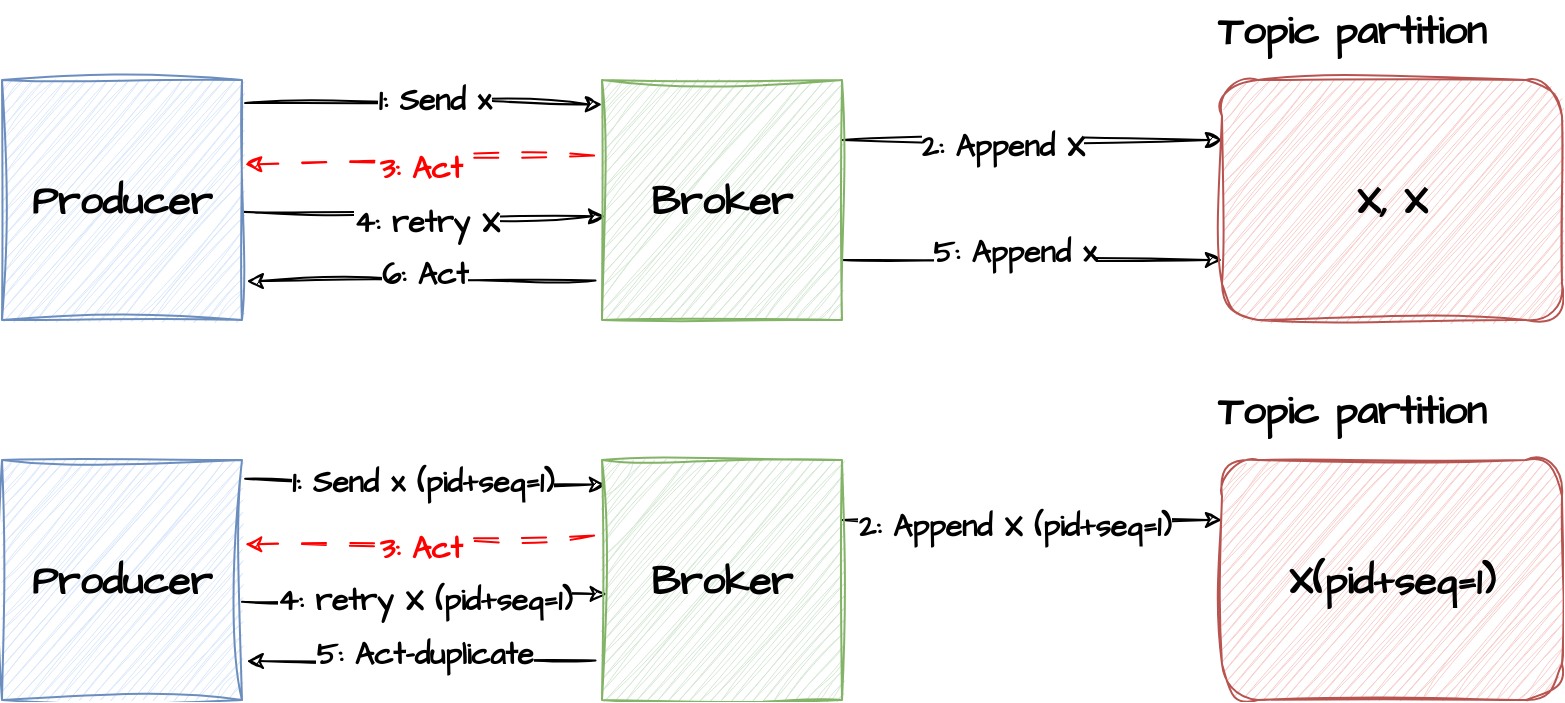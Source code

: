 <mxfile version="22.0.0" type="device">
  <diagram name="Page-1" id="lWhK9LNJoZn0Uw303GLE">
    <mxGraphModel dx="1036" dy="606" grid="1" gridSize="10" guides="1" tooltips="1" connect="1" arrows="1" fold="1" page="1" pageScale="1" pageWidth="827" pageHeight="1169" math="0" shadow="0">
      <root>
        <mxCell id="0" />
        <mxCell id="1" parent="0" />
        <mxCell id="VCPEEaeqg714xcaQooVa-9" style="edgeStyle=orthogonalEdgeStyle;rounded=0;sketch=1;hachureGap=4;jiggle=2;curveFitting=1;orthogonalLoop=1;jettySize=auto;html=1;exitX=1.013;exitY=0.096;exitDx=0;exitDy=0;entryX=0;entryY=0.102;entryDx=0;entryDy=0;fontFamily=Architects Daughter;fontSource=https%3A%2F%2Ffonts.googleapis.com%2Fcss%3Ffamily%3DArchitects%2BDaughter;fontSize=16;exitPerimeter=0;entryPerimeter=0;" edge="1" parent="1" source="VCPEEaeqg714xcaQooVa-1" target="VCPEEaeqg714xcaQooVa-2">
          <mxGeometry relative="1" as="geometry" />
        </mxCell>
        <mxCell id="VCPEEaeqg714xcaQooVa-26" value="1: Send x" style="edgeLabel;html=1;align=center;verticalAlign=middle;resizable=0;points=[];fontSize=15;fontFamily=Architects Daughter;fontStyle=1" vertex="1" connectable="0" parent="VCPEEaeqg714xcaQooVa-9">
          <mxGeometry x="0.057" y="2" relative="1" as="geometry">
            <mxPoint as="offset" />
          </mxGeometry>
        </mxCell>
        <mxCell id="VCPEEaeqg714xcaQooVa-19" style="edgeStyle=orthogonalEdgeStyle;rounded=0;sketch=1;hachureGap=4;jiggle=2;curveFitting=1;orthogonalLoop=1;jettySize=auto;html=1;exitX=1;exitY=0.591;exitDx=0;exitDy=0;fontFamily=Architects Daughter;fontSource=https%3A%2F%2Ffonts.googleapis.com%2Fcss%3Ffamily%3DArchitects%2BDaughter;fontSize=16;exitPerimeter=0;entryX=0.013;entryY=0.568;entryDx=0;entryDy=0;entryPerimeter=0;" edge="1" parent="1" target="VCPEEaeqg714xcaQooVa-2">
          <mxGeometry relative="1" as="geometry">
            <mxPoint x="160" y="135.92" as="sourcePoint" />
            <mxPoint x="340" y="125" as="targetPoint" />
          </mxGeometry>
        </mxCell>
        <mxCell id="VCPEEaeqg714xcaQooVa-20" value="&lt;b style=&quot;font-size: 15px;&quot;&gt;4: retry X&lt;/b&gt;" style="edgeLabel;html=1;align=center;verticalAlign=middle;resizable=0;points=[];fontSize=15;fontFamily=Architects Daughter;" vertex="1" connectable="0" parent="VCPEEaeqg714xcaQooVa-19">
          <mxGeometry x="0.02" y="-3" relative="1" as="geometry">
            <mxPoint as="offset" />
          </mxGeometry>
        </mxCell>
        <mxCell id="VCPEEaeqg714xcaQooVa-1" value="&lt;b&gt;Producer&lt;/b&gt;" style="rounded=0;whiteSpace=wrap;html=1;sketch=1;hachureGap=4;jiggle=2;curveFitting=1;fontFamily=Architects Daughter;fontSource=https%3A%2F%2Ffonts.googleapis.com%2Fcss%3Ffamily%3DArchitects%2BDaughter;fontSize=20;fillColor=#dae8fc;strokeColor=#6c8ebf;" vertex="1" parent="1">
          <mxGeometry x="40" y="70" width="120" height="120" as="geometry" />
        </mxCell>
        <mxCell id="VCPEEaeqg714xcaQooVa-6" style="edgeStyle=orthogonalEdgeStyle;rounded=0;sketch=1;hachureGap=4;jiggle=2;curveFitting=1;orthogonalLoop=1;jettySize=auto;html=1;exitX=1;exitY=0.25;exitDx=0;exitDy=0;entryX=0;entryY=0.25;entryDx=0;entryDy=0;fontFamily=Architects Daughter;fontSource=https%3A%2F%2Ffonts.googleapis.com%2Fcss%3Ffamily%3DArchitects%2BDaughter;fontSize=16;" edge="1" parent="1" source="VCPEEaeqg714xcaQooVa-2" target="VCPEEaeqg714xcaQooVa-3">
          <mxGeometry relative="1" as="geometry" />
        </mxCell>
        <mxCell id="VCPEEaeqg714xcaQooVa-11" value="2: Append X" style="edgeLabel;html=1;align=center;verticalAlign=middle;resizable=0;points=[];fontSize=15;fontFamily=Architects Daughter;fontStyle=1" vertex="1" connectable="0" parent="VCPEEaeqg714xcaQooVa-6">
          <mxGeometry x="-0.268" y="-3" relative="1" as="geometry">
            <mxPoint x="10" as="offset" />
          </mxGeometry>
        </mxCell>
        <mxCell id="VCPEEaeqg714xcaQooVa-17" style="edgeStyle=orthogonalEdgeStyle;rounded=0;sketch=1;hachureGap=4;jiggle=2;curveFitting=1;orthogonalLoop=1;jettySize=auto;html=1;exitX=-0.033;exitY=0.315;exitDx=0;exitDy=0;fontFamily=Architects Daughter;fontSource=https%3A%2F%2Ffonts.googleapis.com%2Fcss%3Ffamily%3DArchitects%2BDaughter;fontSize=16;dashed=1;dashPattern=12 12;strokeColor=#FF0000;entryX=1.013;entryY=0.351;entryDx=0;entryDy=0;entryPerimeter=0;exitPerimeter=0;" edge="1" parent="1" source="VCPEEaeqg714xcaQooVa-2" target="VCPEEaeqg714xcaQooVa-1">
          <mxGeometry relative="1" as="geometry">
            <mxPoint x="180" y="125" as="targetPoint" />
          </mxGeometry>
        </mxCell>
        <mxCell id="VCPEEaeqg714xcaQooVa-18" value="3: Act" style="edgeLabel;html=1;align=center;verticalAlign=middle;resizable=0;points=[];fontSize=15;fontFamily=Architects Daughter;fontStyle=1;fontColor=#FF0000;" vertex="1" connectable="0" parent="VCPEEaeqg714xcaQooVa-17">
          <mxGeometry x="0.117" y="2" relative="1" as="geometry">
            <mxPoint x="8" as="offset" />
          </mxGeometry>
        </mxCell>
        <mxCell id="VCPEEaeqg714xcaQooVa-21" style="edgeStyle=orthogonalEdgeStyle;rounded=0;sketch=1;hachureGap=4;jiggle=2;curveFitting=1;orthogonalLoop=1;jettySize=auto;html=1;exitX=1;exitY=0.75;exitDx=0;exitDy=0;entryX=0;entryY=0.75;entryDx=0;entryDy=0;fontFamily=Architects Daughter;fontSource=https%3A%2F%2Ffonts.googleapis.com%2Fcss%3Ffamily%3DArchitects%2BDaughter;fontSize=16;" edge="1" parent="1" source="VCPEEaeqg714xcaQooVa-2" target="VCPEEaeqg714xcaQooVa-3">
          <mxGeometry relative="1" as="geometry" />
        </mxCell>
        <mxCell id="VCPEEaeqg714xcaQooVa-22" value="&lt;b style=&quot;font-size: 15px;&quot;&gt;5: Append x&lt;/b&gt;" style="edgeLabel;html=1;align=center;verticalAlign=middle;resizable=0;points=[];fontSize=15;fontFamily=Architects Daughter;" vertex="1" connectable="0" parent="VCPEEaeqg714xcaQooVa-21">
          <mxGeometry x="-0.099" y="4" relative="1" as="geometry">
            <mxPoint as="offset" />
          </mxGeometry>
        </mxCell>
        <mxCell id="VCPEEaeqg714xcaQooVa-2" value="&lt;span&gt;Broker&lt;/span&gt;" style="rounded=0;whiteSpace=wrap;html=1;sketch=1;hachureGap=4;jiggle=2;curveFitting=1;fontFamily=Architects Daughter;fontSource=https%3A%2F%2Ffonts.googleapis.com%2Fcss%3Ffamily%3DArchitects%2BDaughter;fontSize=20;fontStyle=1;fillColor=#d5e8d4;strokeColor=#82b366;" vertex="1" parent="1">
          <mxGeometry x="340" y="70" width="120" height="120" as="geometry" />
        </mxCell>
        <mxCell id="VCPEEaeqg714xcaQooVa-3" value="X, X" style="rounded=1;whiteSpace=wrap;html=1;sketch=1;hachureGap=4;jiggle=2;curveFitting=1;fontFamily=Architects Daughter;fontSource=https%3A%2F%2Ffonts.googleapis.com%2Fcss%3Ffamily%3DArchitects%2BDaughter;fontSize=20;fontStyle=1;fillColor=#f8cecc;strokeColor=#b85450;" vertex="1" parent="1">
          <mxGeometry x="650" y="70" width="170" height="120" as="geometry" />
        </mxCell>
        <mxCell id="VCPEEaeqg714xcaQooVa-4" value="&lt;b&gt;Topic partition&lt;/b&gt;" style="text;html=1;strokeColor=none;fillColor=none;align=center;verticalAlign=middle;whiteSpace=wrap;rounded=0;fontSize=20;fontFamily=Architects Daughter;" vertex="1" parent="1">
          <mxGeometry x="630" y="30" width="170" height="30" as="geometry" />
        </mxCell>
        <mxCell id="VCPEEaeqg714xcaQooVa-24" style="edgeStyle=orthogonalEdgeStyle;rounded=0;sketch=1;hachureGap=4;jiggle=2;curveFitting=1;orthogonalLoop=1;jettySize=auto;html=1;exitX=-0.027;exitY=0.835;exitDx=0;exitDy=0;entryX=1.02;entryY=0.838;entryDx=0;entryDy=0;entryPerimeter=0;fontFamily=Architects Daughter;fontSource=https%3A%2F%2Ffonts.googleapis.com%2Fcss%3Ffamily%3DArchitects%2BDaughter;fontSize=16;exitPerimeter=0;" edge="1" parent="1" source="VCPEEaeqg714xcaQooVa-2" target="VCPEEaeqg714xcaQooVa-1">
          <mxGeometry relative="1" as="geometry" />
        </mxCell>
        <mxCell id="VCPEEaeqg714xcaQooVa-25" value="&lt;b style=&quot;font-size: 15px;&quot;&gt;6: Act&lt;/b&gt;" style="edgeLabel;html=1;align=center;verticalAlign=middle;resizable=0;points=[];fontSize=15;fontFamily=Architects Daughter;" vertex="1" connectable="0" parent="VCPEEaeqg714xcaQooVa-24">
          <mxGeometry x="-0.008" y="-2" relative="1" as="geometry">
            <mxPoint y="-1" as="offset" />
          </mxGeometry>
        </mxCell>
        <mxCell id="VCPEEaeqg714xcaQooVa-27" style="edgeStyle=orthogonalEdgeStyle;rounded=0;sketch=1;hachureGap=4;jiggle=2;curveFitting=1;orthogonalLoop=1;jettySize=auto;html=1;exitX=1.013;exitY=0.078;exitDx=0;exitDy=0;entryX=0;entryY=0.102;entryDx=0;entryDy=0;fontFamily=Architects Daughter;fontSource=https%3A%2F%2Ffonts.googleapis.com%2Fcss%3Ffamily%3DArchitects%2BDaughter;fontSize=16;exitPerimeter=0;entryPerimeter=0;" edge="1" parent="1" source="VCPEEaeqg714xcaQooVa-31">
          <mxGeometry relative="1" as="geometry">
            <mxPoint x="183.56" y="271.52" as="sourcePoint" />
            <mxPoint x="342" y="272.24" as="targetPoint" />
          </mxGeometry>
        </mxCell>
        <mxCell id="VCPEEaeqg714xcaQooVa-28" value="1: Send x (pid+seq=1)" style="edgeLabel;html=1;align=center;verticalAlign=middle;resizable=0;points=[];fontSize=15;fontFamily=Architects Daughter;fontStyle=1" vertex="1" connectable="0" parent="VCPEEaeqg714xcaQooVa-27">
          <mxGeometry x="0.057" y="2" relative="1" as="geometry">
            <mxPoint x="-5" as="offset" />
          </mxGeometry>
        </mxCell>
        <mxCell id="VCPEEaeqg714xcaQooVa-29" style="edgeStyle=orthogonalEdgeStyle;rounded=0;sketch=1;hachureGap=4;jiggle=2;curveFitting=1;orthogonalLoop=1;jettySize=auto;html=1;exitX=1;exitY=0.591;exitDx=0;exitDy=0;entryX=0.02;entryY=0.558;entryDx=0;entryDy=0;fontFamily=Architects Daughter;fontSource=https%3A%2F%2Ffonts.googleapis.com%2Fcss%3Ffamily%3DArchitects%2BDaughter;fontSize=16;exitPerimeter=0;entryPerimeter=0;" edge="1" parent="1" source="VCPEEaeqg714xcaQooVa-31" target="VCPEEaeqg714xcaQooVa-38">
          <mxGeometry relative="1" as="geometry" />
        </mxCell>
        <mxCell id="VCPEEaeqg714xcaQooVa-30" value="&lt;b style=&quot;font-size: 15px;&quot;&gt;4: retry X (pid+seq=1)&lt;/b&gt;" style="edgeLabel;html=1;align=center;verticalAlign=middle;resizable=0;points=[];fontSize=15;fontFamily=Architects Daughter;" vertex="1" connectable="0" parent="VCPEEaeqg714xcaQooVa-29">
          <mxGeometry x="0.02" y="-3" relative="1" as="geometry">
            <mxPoint as="offset" />
          </mxGeometry>
        </mxCell>
        <mxCell id="VCPEEaeqg714xcaQooVa-31" value="&lt;b&gt;Producer&lt;/b&gt;" style="rounded=0;whiteSpace=wrap;html=1;sketch=1;hachureGap=4;jiggle=2;curveFitting=1;fontFamily=Architects Daughter;fontSource=https%3A%2F%2Ffonts.googleapis.com%2Fcss%3Ffamily%3DArchitects%2BDaughter;fontSize=20;fillColor=#dae8fc;strokeColor=#6c8ebf;" vertex="1" parent="1">
          <mxGeometry x="40" y="260" width="120" height="120" as="geometry" />
        </mxCell>
        <mxCell id="VCPEEaeqg714xcaQooVa-32" style="edgeStyle=orthogonalEdgeStyle;rounded=0;sketch=1;hachureGap=4;jiggle=2;curveFitting=1;orthogonalLoop=1;jettySize=auto;html=1;exitX=1;exitY=0.25;exitDx=0;exitDy=0;entryX=0;entryY=0.25;entryDx=0;entryDy=0;fontFamily=Architects Daughter;fontSource=https%3A%2F%2Ffonts.googleapis.com%2Fcss%3Ffamily%3DArchitects%2BDaughter;fontSize=16;" edge="1" parent="1" source="VCPEEaeqg714xcaQooVa-38" target="VCPEEaeqg714xcaQooVa-39">
          <mxGeometry relative="1" as="geometry" />
        </mxCell>
        <mxCell id="VCPEEaeqg714xcaQooVa-33" value="2: Append X (pid+seq=1)" style="edgeLabel;html=1;align=center;verticalAlign=middle;resizable=0;points=[];fontSize=15;fontFamily=Architects Daughter;fontStyle=1" vertex="1" connectable="0" parent="VCPEEaeqg714xcaQooVa-32">
          <mxGeometry x="-0.268" y="-3" relative="1" as="geometry">
            <mxPoint x="16" as="offset" />
          </mxGeometry>
        </mxCell>
        <mxCell id="VCPEEaeqg714xcaQooVa-34" style="edgeStyle=orthogonalEdgeStyle;rounded=0;sketch=1;hachureGap=4;jiggle=2;curveFitting=1;orthogonalLoop=1;jettySize=auto;html=1;exitX=-0.033;exitY=0.315;exitDx=0;exitDy=0;fontFamily=Architects Daughter;fontSource=https%3A%2F%2Ffonts.googleapis.com%2Fcss%3Ffamily%3DArchitects%2BDaughter;fontSize=16;dashed=1;dashPattern=12 12;strokeColor=#FF0000;entryX=1.013;entryY=0.351;entryDx=0;entryDy=0;entryPerimeter=0;exitPerimeter=0;" edge="1" parent="1" source="VCPEEaeqg714xcaQooVa-38" target="VCPEEaeqg714xcaQooVa-31">
          <mxGeometry relative="1" as="geometry">
            <mxPoint x="180" y="315" as="targetPoint" />
          </mxGeometry>
        </mxCell>
        <mxCell id="VCPEEaeqg714xcaQooVa-35" value="3: Act" style="edgeLabel;html=1;align=center;verticalAlign=middle;resizable=0;points=[];fontSize=15;fontFamily=Architects Daughter;fontStyle=1;fontColor=#FF0000;" vertex="1" connectable="0" parent="VCPEEaeqg714xcaQooVa-34">
          <mxGeometry x="0.117" y="2" relative="1" as="geometry">
            <mxPoint x="8" as="offset" />
          </mxGeometry>
        </mxCell>
        <mxCell id="VCPEEaeqg714xcaQooVa-38" value="&lt;span&gt;Broker&lt;/span&gt;" style="rounded=0;whiteSpace=wrap;html=1;sketch=1;hachureGap=4;jiggle=2;curveFitting=1;fontFamily=Architects Daughter;fontSource=https%3A%2F%2Ffonts.googleapis.com%2Fcss%3Ffamily%3DArchitects%2BDaughter;fontSize=20;fontStyle=1;fillColor=#d5e8d4;strokeColor=#82b366;" vertex="1" parent="1">
          <mxGeometry x="340" y="260" width="120" height="120" as="geometry" />
        </mxCell>
        <mxCell id="VCPEEaeqg714xcaQooVa-39" value="X(pid+seq=1)" style="rounded=1;whiteSpace=wrap;html=1;sketch=1;hachureGap=4;jiggle=2;curveFitting=1;fontFamily=Architects Daughter;fontSource=https%3A%2F%2Ffonts.googleapis.com%2Fcss%3Ffamily%3DArchitects%2BDaughter;fontSize=20;fontStyle=1;fillColor=#f8cecc;strokeColor=#b85450;" vertex="1" parent="1">
          <mxGeometry x="650" y="260" width="170" height="120" as="geometry" />
        </mxCell>
        <mxCell id="VCPEEaeqg714xcaQooVa-40" value="&lt;b&gt;Topic partition&lt;/b&gt;" style="text;html=1;strokeColor=none;fillColor=none;align=center;verticalAlign=middle;whiteSpace=wrap;rounded=0;fontSize=20;fontFamily=Architects Daughter;" vertex="1" parent="1">
          <mxGeometry x="630" y="220" width="170" height="30" as="geometry" />
        </mxCell>
        <mxCell id="VCPEEaeqg714xcaQooVa-41" style="edgeStyle=orthogonalEdgeStyle;rounded=0;sketch=1;hachureGap=4;jiggle=2;curveFitting=1;orthogonalLoop=1;jettySize=auto;html=1;exitX=-0.027;exitY=0.835;exitDx=0;exitDy=0;entryX=1.02;entryY=0.838;entryDx=0;entryDy=0;entryPerimeter=0;fontFamily=Architects Daughter;fontSource=https%3A%2F%2Ffonts.googleapis.com%2Fcss%3Ffamily%3DArchitects%2BDaughter;fontSize=16;exitPerimeter=0;" edge="1" parent="1" source="VCPEEaeqg714xcaQooVa-38" target="VCPEEaeqg714xcaQooVa-31">
          <mxGeometry relative="1" as="geometry" />
        </mxCell>
        <mxCell id="VCPEEaeqg714xcaQooVa-42" value="&lt;b style=&quot;font-size: 15px;&quot;&gt;5: Act-duplicate&lt;/b&gt;" style="edgeLabel;html=1;align=center;verticalAlign=middle;resizable=0;points=[];fontSize=15;fontFamily=Architects Daughter;" vertex="1" connectable="0" parent="VCPEEaeqg714xcaQooVa-41">
          <mxGeometry x="-0.008" y="-2" relative="1" as="geometry">
            <mxPoint y="-1" as="offset" />
          </mxGeometry>
        </mxCell>
      </root>
    </mxGraphModel>
  </diagram>
</mxfile>
